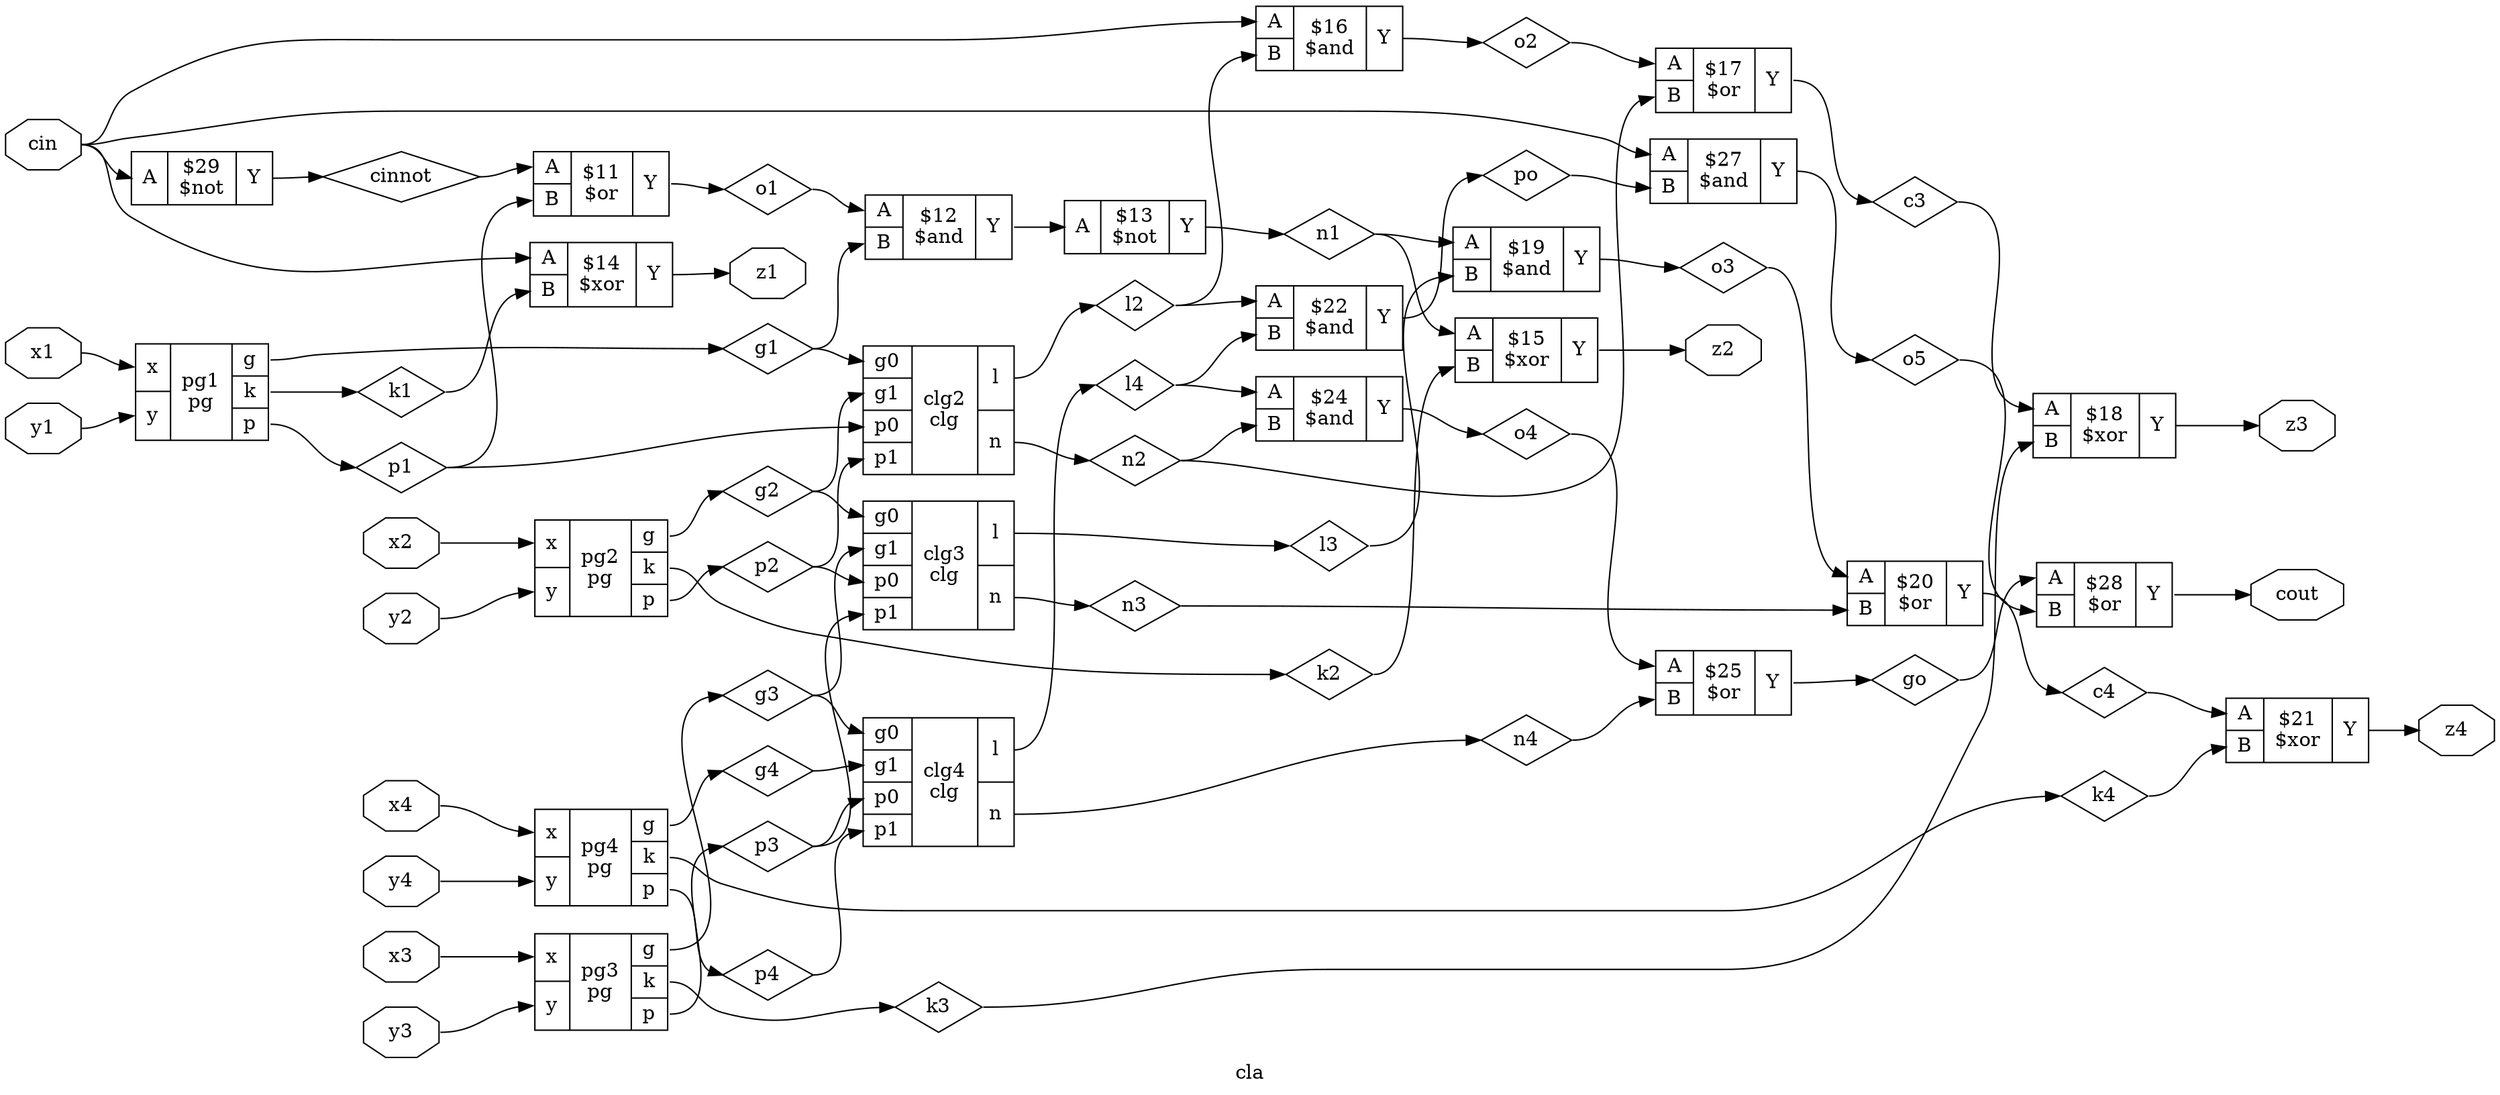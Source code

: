 digraph "cla" {
label="cla";
rankdir="LR";
remincross=true;
n2 [ shape=diamond, label="c3", color="black", fontcolor="black" ];
n3 [ shape=diamond, label="c4", color="black", fontcolor="black" ];
n4 [ shape=octagon, label="cin", color="black", fontcolor="black" ];
n5 [ shape=diamond, label="cinnot", color="black", fontcolor="black" ];
n6 [ shape=octagon, label="cout", color="black", fontcolor="black" ];
n7 [ shape=diamond, label="g1", color="black", fontcolor="black" ];
n8 [ shape=diamond, label="g2", color="black", fontcolor="black" ];
n9 [ shape=diamond, label="g3", color="black", fontcolor="black" ];
n10 [ shape=diamond, label="g4", color="black", fontcolor="black" ];
n11 [ shape=diamond, label="go", color="black", fontcolor="black" ];
n12 [ shape=diamond, label="k1", color="black", fontcolor="black" ];
n13 [ shape=diamond, label="k2", color="black", fontcolor="black" ];
n14 [ shape=diamond, label="k3", color="black", fontcolor="black" ];
n15 [ shape=diamond, label="k4", color="black", fontcolor="black" ];
n16 [ shape=diamond, label="l2", color="black", fontcolor="black" ];
n17 [ shape=diamond, label="l3", color="black", fontcolor="black" ];
n18 [ shape=diamond, label="l4", color="black", fontcolor="black" ];
n19 [ shape=diamond, label="n1", color="black", fontcolor="black" ];
n20 [ shape=diamond, label="n2", color="black", fontcolor="black" ];
n21 [ shape=diamond, label="n3", color="black", fontcolor="black" ];
n22 [ shape=diamond, label="n4", color="black", fontcolor="black" ];
n23 [ shape=diamond, label="o1", color="black", fontcolor="black" ];
n24 [ shape=diamond, label="o2", color="black", fontcolor="black" ];
n25 [ shape=diamond, label="o3", color="black", fontcolor="black" ];
n26 [ shape=diamond, label="o4", color="black", fontcolor="black" ];
n27 [ shape=diamond, label="o5", color="black", fontcolor="black" ];
n28 [ shape=diamond, label="p1", color="black", fontcolor="black" ];
n29 [ shape=diamond, label="p2", color="black", fontcolor="black" ];
n30 [ shape=diamond, label="p3", color="black", fontcolor="black" ];
n31 [ shape=diamond, label="p4", color="black", fontcolor="black" ];
n32 [ shape=diamond, label="po", color="black", fontcolor="black" ];
n33 [ shape=octagon, label="x1", color="black", fontcolor="black" ];
n34 [ shape=octagon, label="x2", color="black", fontcolor="black" ];
n35 [ shape=octagon, label="x3", color="black", fontcolor="black" ];
n36 [ shape=octagon, label="x4", color="black", fontcolor="black" ];
n37 [ shape=octagon, label="y1", color="black", fontcolor="black" ];
n38 [ shape=octagon, label="y2", color="black", fontcolor="black" ];
n39 [ shape=octagon, label="y3", color="black", fontcolor="black" ];
n40 [ shape=octagon, label="y4", color="black", fontcolor="black" ];
n41 [ shape=octagon, label="z1", color="black", fontcolor="black" ];
n42 [ shape=octagon, label="z2", color="black", fontcolor="black" ];
n43 [ shape=octagon, label="z3", color="black", fontcolor="black" ];
n44 [ shape=octagon, label="z4", color="black", fontcolor="black" ];
c48 [ shape=record, label="{{<p45> A|<p46> B}|$16\n$and|{<p47> Y}}",  ];
c49 [ shape=record, label="{{<p45> A|<p46> B}|$19\n$and|{<p47> Y}}",  ];
c50 [ shape=record, label="{{<p45> A|<p46> B}|$22\n$and|{<p47> Y}}",  ];
c51 [ shape=record, label="{{<p45> A|<p46> B}|$24\n$and|{<p47> Y}}",  ];
c52 [ shape=record, label="{{<p45> A|<p46> B}|$27\n$and|{<p47> Y}}",  ];
c53 [ shape=record, label="{{<p45> A|<p46> B}|$12\n$and|{<p47> Y}}",  ];
c54 [ shape=record, label="{{<p45> A}|$13\n$not|{<p47> Y}}",  ];
c55 [ shape=record, label="{{<p45> A}|$29\n$not|{<p47> Y}}",  ];
c56 [ shape=record, label="{{<p45> A|<p46> B}|$17\n$or|{<p47> Y}}",  ];
c57 [ shape=record, label="{{<p45> A|<p46> B}|$20\n$or|{<p47> Y}}",  ];
c58 [ shape=record, label="{{<p45> A|<p46> B}|$25\n$or|{<p47> Y}}",  ];
c59 [ shape=record, label="{{<p45> A|<p46> B}|$28\n$or|{<p47> Y}}",  ];
c60 [ shape=record, label="{{<p45> A|<p46> B}|$11\n$or|{<p47> Y}}",  ];
c61 [ shape=record, label="{{<p45> A|<p46> B}|$14\n$xor|{<p47> Y}}",  ];
c62 [ shape=record, label="{{<p45> A|<p46> B}|$15\n$xor|{<p47> Y}}",  ];
c63 [ shape=record, label="{{<p45> A|<p46> B}|$18\n$xor|{<p47> Y}}",  ];
c64 [ shape=record, label="{{<p45> A|<p46> B}|$21\n$xor|{<p47> Y}}",  ];
c69 [ shape=record, label="{{<p65> g0|<p7> g1|<p66> p0|<p28> p1}|clg2\nclg|{<p67> l|<p68> n}}",  ];
c70 [ shape=record, label="{{<p65> g0|<p7> g1|<p66> p0|<p28> p1}|clg3\nclg|{<p67> l|<p68> n}}",  ];
c71 [ shape=record, label="{{<p65> g0|<p7> g1|<p66> p0|<p28> p1}|clg4\nclg|{<p67> l|<p68> n}}",  ];
c77 [ shape=record, label="{{<p72> x|<p73> y}|pg1\npg|{<p74> g|<p75> k|<p76> p}}",  ];
c78 [ shape=record, label="{{<p72> x|<p73> y}|pg2\npg|{<p74> g|<p75> k|<p76> p}}",  ];
c79 [ shape=record, label="{{<p72> x|<p73> y}|pg3\npg|{<p74> g|<p75> k|<p76> p}}",  ];
c80 [ shape=record, label="{{<p72> x|<p73> y}|pg4\npg|{<p74> g|<p75> k|<p76> p}}",  ];
c53:p47:e -> c54:p45:w [color="black", fontcolor="black", label=""];
c80:p74:e -> n10:w [color="black", fontcolor="black", label=""];
n10:e -> c71:p7:w [color="black", fontcolor="black", label=""];
c58:p47:e -> n11:w [color="black", fontcolor="black", label=""];
n11:e -> c59:p45:w [color="black", fontcolor="black", label=""];
c77:p75:e -> n12:w [color="black", fontcolor="black", label=""];
n12:e -> c61:p46:w [color="black", fontcolor="black", label=""];
c78:p75:e -> n13:w [color="black", fontcolor="black", label=""];
n13:e -> c62:p46:w [color="black", fontcolor="black", label=""];
c79:p75:e -> n14:w [color="black", fontcolor="black", label=""];
n14:e -> c63:p46:w [color="black", fontcolor="black", label=""];
c80:p75:e -> n15:w [color="black", fontcolor="black", label=""];
n15:e -> c64:p46:w [color="black", fontcolor="black", label=""];
c69:p67:e -> n16:w [color="black", fontcolor="black", label=""];
n16:e -> c48:p46:w [color="black", fontcolor="black", label=""];
n16:e -> c50:p45:w [color="black", fontcolor="black", label=""];
c70:p67:e -> n17:w [color="black", fontcolor="black", label=""];
n17:e -> c49:p46:w [color="black", fontcolor="black", label=""];
c71:p67:e -> n18:w [color="black", fontcolor="black", label=""];
n18:e -> c50:p46:w [color="black", fontcolor="black", label=""];
n18:e -> c51:p45:w [color="black", fontcolor="black", label=""];
c54:p47:e -> n19:w [color="black", fontcolor="black", label=""];
n19:e -> c49:p45:w [color="black", fontcolor="black", label=""];
n19:e -> c62:p45:w [color="black", fontcolor="black", label=""];
c56:p47:e -> n2:w [color="black", fontcolor="black", label=""];
n2:e -> c63:p45:w [color="black", fontcolor="black", label=""];
c69:p68:e -> n20:w [color="black", fontcolor="black", label=""];
n20:e -> c51:p46:w [color="black", fontcolor="black", label=""];
n20:e -> c56:p46:w [color="black", fontcolor="black", label=""];
c70:p68:e -> n21:w [color="black", fontcolor="black", label=""];
n21:e -> c57:p46:w [color="black", fontcolor="black", label=""];
c71:p68:e -> n22:w [color="black", fontcolor="black", label=""];
n22:e -> c58:p46:w [color="black", fontcolor="black", label=""];
c60:p47:e -> n23:w [color="black", fontcolor="black", label=""];
n23:e -> c53:p45:w [color="black", fontcolor="black", label=""];
c48:p47:e -> n24:w [color="black", fontcolor="black", label=""];
n24:e -> c56:p45:w [color="black", fontcolor="black", label=""];
c49:p47:e -> n25:w [color="black", fontcolor="black", label=""];
n25:e -> c57:p45:w [color="black", fontcolor="black", label=""];
c51:p47:e -> n26:w [color="black", fontcolor="black", label=""];
n26:e -> c58:p45:w [color="black", fontcolor="black", label=""];
c52:p47:e -> n27:w [color="black", fontcolor="black", label=""];
n27:e -> c59:p46:w [color="black", fontcolor="black", label=""];
c77:p76:e -> n28:w [color="black", fontcolor="black", label=""];
n28:e -> c60:p46:w [color="black", fontcolor="black", label=""];
n28:e -> c69:p66:w [color="black", fontcolor="black", label=""];
c78:p76:e -> n29:w [color="black", fontcolor="black", label=""];
n29:e -> c69:p28:w [color="black", fontcolor="black", label=""];
n29:e -> c70:p66:w [color="black", fontcolor="black", label=""];
c57:p47:e -> n3:w [color="black", fontcolor="black", label=""];
n3:e -> c64:p45:w [color="black", fontcolor="black", label=""];
c79:p76:e -> n30:w [color="black", fontcolor="black", label=""];
n30:e -> c70:p28:w [color="black", fontcolor="black", label=""];
n30:e -> c71:p66:w [color="black", fontcolor="black", label=""];
c80:p76:e -> n31:w [color="black", fontcolor="black", label=""];
n31:e -> c71:p28:w [color="black", fontcolor="black", label=""];
c50:p47:e -> n32:w [color="black", fontcolor="black", label=""];
n32:e -> c52:p46:w [color="black", fontcolor="black", label=""];
n33:e -> c77:p72:w [color="black", fontcolor="black", label=""];
n34:e -> c78:p72:w [color="black", fontcolor="black", label=""];
n35:e -> c79:p72:w [color="black", fontcolor="black", label=""];
n36:e -> c80:p72:w [color="black", fontcolor="black", label=""];
n37:e -> c77:p73:w [color="black", fontcolor="black", label=""];
n38:e -> c78:p73:w [color="black", fontcolor="black", label=""];
n39:e -> c79:p73:w [color="black", fontcolor="black", label=""];
n4:e -> c48:p45:w [color="black", fontcolor="black", label=""];
n4:e -> c52:p45:w [color="black", fontcolor="black", label=""];
n4:e -> c55:p45:w [color="black", fontcolor="black", label=""];
n4:e -> c61:p45:w [color="black", fontcolor="black", label=""];
n40:e -> c80:p73:w [color="black", fontcolor="black", label=""];
c61:p47:e -> n41:w [color="black", fontcolor="black", label=""];
c62:p47:e -> n42:w [color="black", fontcolor="black", label=""];
c63:p47:e -> n43:w [color="black", fontcolor="black", label=""];
c64:p47:e -> n44:w [color="black", fontcolor="black", label=""];
c55:p47:e -> n5:w [color="black", fontcolor="black", label=""];
n5:e -> c60:p45:w [color="black", fontcolor="black", label=""];
c59:p47:e -> n6:w [color="black", fontcolor="black", label=""];
c77:p74:e -> n7:w [color="black", fontcolor="black", label=""];
n7:e -> c53:p46:w [color="black", fontcolor="black", label=""];
n7:e -> c69:p65:w [color="black", fontcolor="black", label=""];
c78:p74:e -> n8:w [color="black", fontcolor="black", label=""];
n8:e -> c69:p7:w [color="black", fontcolor="black", label=""];
n8:e -> c70:p65:w [color="black", fontcolor="black", label=""];
c79:p74:e -> n9:w [color="black", fontcolor="black", label=""];
n9:e -> c70:p7:w [color="black", fontcolor="black", label=""];
n9:e -> c71:p65:w [color="black", fontcolor="black", label=""];
}
digraph "clg" {
label="clg";
rankdir="LR";
remincross=true;
n3 [ shape=octagon, label="g0", color="black", fontcolor="black" ];
n4 [ shape=octagon, label="g1", color="black", fontcolor="black" ];
n5 [ shape=octagon, label="l", color="black", fontcolor="black" ];
n6 [ shape=octagon, label="n", color="black", fontcolor="black" ];
n7 [ shape=diamond, label="o", color="black", fontcolor="black" ];
n8 [ shape=octagon, label="p0", color="black", fontcolor="black" ];
n9 [ shape=octagon, label="p1", color="black", fontcolor="black" ];
c13 [ shape=record, label="{{<p10> A|<p11> B}|$9\n$and|{<p12> Y}}",  ];
c14 [ shape=record, label="{{<p10> A}|$10\n$not|{<p12> Y}}",  ];
c15 [ shape=record, label="{{<p10> A}|$7\n$not|{<p12> Y}}",  ];
c16 [ shape=record, label="{{<p10> A|<p11> B}|$6\n$or|{<p12> Y}}",  ];
c17 [ shape=record, label="{{<p10> A|<p11> B}|$8\n$or|{<p12> Y}}",  ];
c13:p12:e -> c14:p10:w [color="black", fontcolor="black", label=""];
c16:p12:e -> c15:p10:w [color="black", fontcolor="black", label=""];
n3:e -> c17:p11:w [color="black", fontcolor="black", label=""];
n4:e -> c13:p11:w [color="black", fontcolor="black", label=""];
c15:p12:e -> n5:w [color="black", fontcolor="black", label=""];
c14:p12:e -> n6:w [color="black", fontcolor="black", label=""];
c17:p12:e -> n7:w [color="black", fontcolor="black", label=""];
n7:e -> c13:p10:w [color="black", fontcolor="black", label=""];
n8:e -> c16:p11:w [color="black", fontcolor="black", label=""];
n9:e -> c16:p10:w [color="black", fontcolor="black", label=""];
n9:e -> c17:p10:w [color="black", fontcolor="black", label=""];
}
digraph "pg" {
label="pg";
rankdir="LR";
remincross=true;
n3 [ shape=octagon, label="g", color="black", fontcolor="black" ];
n4 [ shape=octagon, label="k", color="black", fontcolor="black" ];
n5 [ shape=octagon, label="p", color="black", fontcolor="black" ];
n6 [ shape=octagon, label="x", color="black", fontcolor="black" ];
n7 [ shape=octagon, label="y", color="black", fontcolor="black" ];
c11 [ shape=record, label="{{<p8> A|<p9> B}|$3\n$and|{<p10> Y}}",  ];
c12 [ shape=record, label="{{<p8> A}|$2\n$not|{<p10> Y}}",  ];
c13 [ shape=record, label="{{<p8> A}|$4\n$not|{<p10> Y}}",  ];
c14 [ shape=record, label="{{<p8> A|<p9> B}|$1\n$or|{<p10> Y}}",  ];
c15 [ shape=record, label="{{<p8> A|<p9> B}|$5\n$xor|{<p10> Y}}",  ];
c11:p10:e -> c13:p8:w [color="black", fontcolor="black", label=""];
c14:p10:e -> c12:p8:w [color="black", fontcolor="black", label=""];
c13:p10:e -> n3:w [color="black", fontcolor="black", label=""];
c15:p10:e -> n4:w [color="black", fontcolor="black", label=""];
c12:p10:e -> n5:w [color="black", fontcolor="black", label=""];
n6:e -> c11:p8:w [color="black", fontcolor="black", label=""];
n6:e -> c14:p8:w [color="black", fontcolor="black", label=""];
n6:e -> c15:p8:w [color="black", fontcolor="black", label=""];
n7:e -> c11:p9:w [color="black", fontcolor="black", label=""];
n7:e -> c14:p9:w [color="black", fontcolor="black", label=""];
n7:e -> c15:p9:w [color="black", fontcolor="black", label=""];
}
